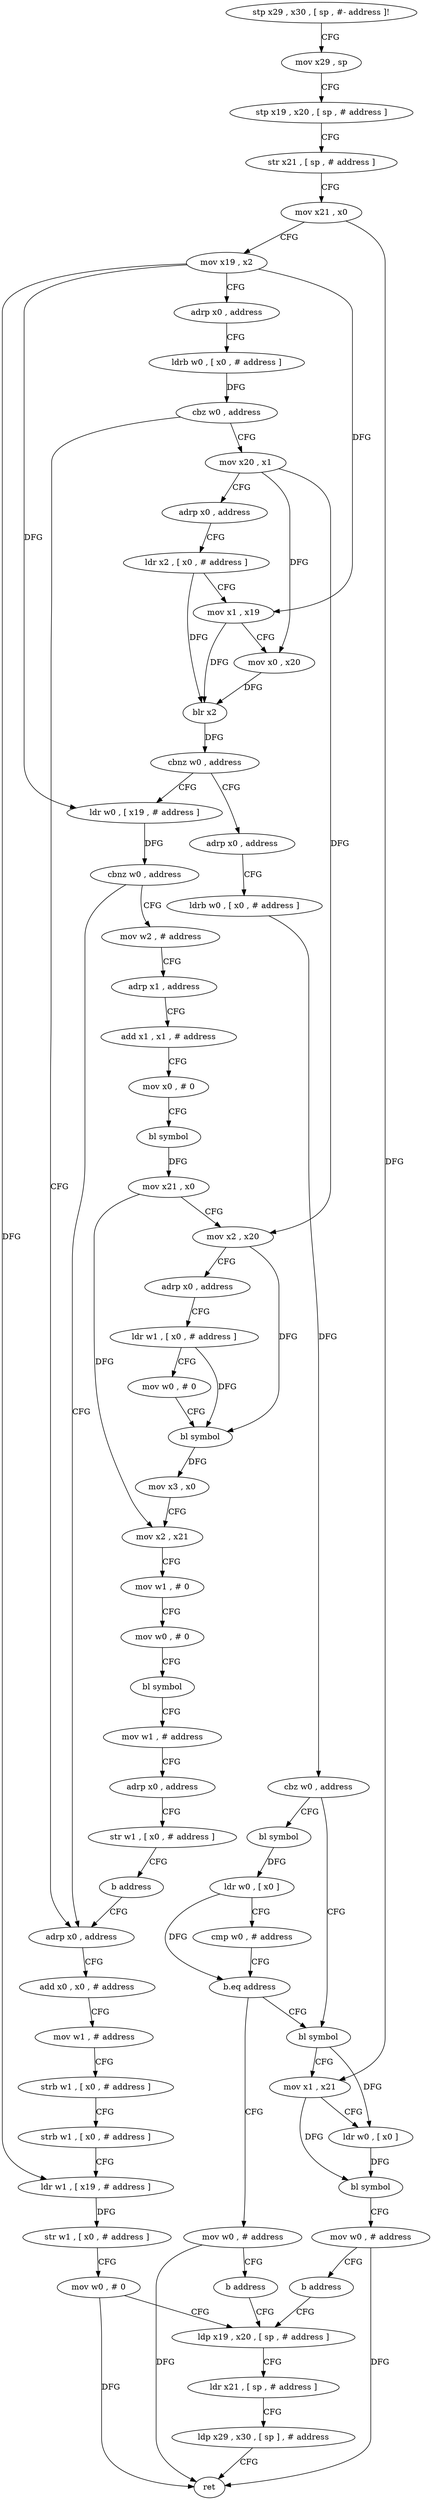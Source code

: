 digraph "func" {
"4234144" [label = "stp x29 , x30 , [ sp , #- address ]!" ]
"4234148" [label = "mov x29 , sp" ]
"4234152" [label = "stp x19 , x20 , [ sp , # address ]" ]
"4234156" [label = "str x21 , [ sp , # address ]" ]
"4234160" [label = "mov x21 , x0" ]
"4234164" [label = "mov x19 , x2" ]
"4234168" [label = "adrp x0 , address" ]
"4234172" [label = "ldrb w0 , [ x0 , # address ]" ]
"4234176" [label = "cbz w0 , address" ]
"4234228" [label = "mov x20 , x1" ]
"4234180" [label = "adrp x0 , address" ]
"4234232" [label = "adrp x0 , address" ]
"4234236" [label = "ldr x2 , [ x0 , # address ]" ]
"4234240" [label = "mov x1 , x19" ]
"4234244" [label = "mov x0 , x20" ]
"4234248" [label = "blr x2" ]
"4234252" [label = "cbnz w0 , address" ]
"4234344" [label = "adrp x0 , address" ]
"4234256" [label = "ldr w0 , [ x19 , # address ]" ]
"4234184" [label = "add x0 , x0 , # address" ]
"4234188" [label = "mov w1 , # address" ]
"4234192" [label = "strb w1 , [ x0 , # address ]" ]
"4234196" [label = "strb w1 , [ x0 , # address ]" ]
"4234200" [label = "ldr w1 , [ x19 , # address ]" ]
"4234204" [label = "str w1 , [ x0 , # address ]" ]
"4234208" [label = "mov w0 , # 0" ]
"4234212" [label = "ldp x19 , x20 , [ sp , # address ]" ]
"4234348" [label = "ldrb w0 , [ x0 , # address ]" ]
"4234352" [label = "cbz w0 , address" ]
"4234372" [label = "bl symbol" ]
"4234356" [label = "bl symbol" ]
"4234260" [label = "cbnz w0 , address" ]
"4234264" [label = "mov w2 , # address" ]
"4234376" [label = "mov x1 , x21" ]
"4234380" [label = "ldr w0 , [ x0 ]" ]
"4234384" [label = "bl symbol" ]
"4234388" [label = "mov w0 , # address" ]
"4234392" [label = "b address" ]
"4234360" [label = "ldr w0 , [ x0 ]" ]
"4234364" [label = "cmp w0 , # address" ]
"4234368" [label = "b.eq address" ]
"4234396" [label = "mov w0 , # address" ]
"4234268" [label = "adrp x1 , address" ]
"4234272" [label = "add x1 , x1 , # address" ]
"4234276" [label = "mov x0 , # 0" ]
"4234280" [label = "bl symbol" ]
"4234284" [label = "mov x21 , x0" ]
"4234288" [label = "mov x2 , x20" ]
"4234292" [label = "adrp x0 , address" ]
"4234296" [label = "ldr w1 , [ x0 , # address ]" ]
"4234300" [label = "mov w0 , # 0" ]
"4234304" [label = "bl symbol" ]
"4234308" [label = "mov x3 , x0" ]
"4234312" [label = "mov x2 , x21" ]
"4234316" [label = "mov w1 , # 0" ]
"4234320" [label = "mov w0 , # 0" ]
"4234324" [label = "bl symbol" ]
"4234328" [label = "mov w1 , # address" ]
"4234332" [label = "adrp x0 , address" ]
"4234336" [label = "str w1 , [ x0 , # address ]" ]
"4234340" [label = "b address" ]
"4234216" [label = "ldr x21 , [ sp , # address ]" ]
"4234220" [label = "ldp x29 , x30 , [ sp ] , # address" ]
"4234224" [label = "ret" ]
"4234400" [label = "b address" ]
"4234144" -> "4234148" [ label = "CFG" ]
"4234148" -> "4234152" [ label = "CFG" ]
"4234152" -> "4234156" [ label = "CFG" ]
"4234156" -> "4234160" [ label = "CFG" ]
"4234160" -> "4234164" [ label = "CFG" ]
"4234160" -> "4234376" [ label = "DFG" ]
"4234164" -> "4234168" [ label = "CFG" ]
"4234164" -> "4234240" [ label = "DFG" ]
"4234164" -> "4234200" [ label = "DFG" ]
"4234164" -> "4234256" [ label = "DFG" ]
"4234168" -> "4234172" [ label = "CFG" ]
"4234172" -> "4234176" [ label = "DFG" ]
"4234176" -> "4234228" [ label = "CFG" ]
"4234176" -> "4234180" [ label = "CFG" ]
"4234228" -> "4234232" [ label = "CFG" ]
"4234228" -> "4234244" [ label = "DFG" ]
"4234228" -> "4234288" [ label = "DFG" ]
"4234180" -> "4234184" [ label = "CFG" ]
"4234232" -> "4234236" [ label = "CFG" ]
"4234236" -> "4234240" [ label = "CFG" ]
"4234236" -> "4234248" [ label = "DFG" ]
"4234240" -> "4234244" [ label = "CFG" ]
"4234240" -> "4234248" [ label = "DFG" ]
"4234244" -> "4234248" [ label = "DFG" ]
"4234248" -> "4234252" [ label = "DFG" ]
"4234252" -> "4234344" [ label = "CFG" ]
"4234252" -> "4234256" [ label = "CFG" ]
"4234344" -> "4234348" [ label = "CFG" ]
"4234256" -> "4234260" [ label = "DFG" ]
"4234184" -> "4234188" [ label = "CFG" ]
"4234188" -> "4234192" [ label = "CFG" ]
"4234192" -> "4234196" [ label = "CFG" ]
"4234196" -> "4234200" [ label = "CFG" ]
"4234200" -> "4234204" [ label = "DFG" ]
"4234204" -> "4234208" [ label = "CFG" ]
"4234208" -> "4234212" [ label = "CFG" ]
"4234208" -> "4234224" [ label = "DFG" ]
"4234212" -> "4234216" [ label = "CFG" ]
"4234348" -> "4234352" [ label = "DFG" ]
"4234352" -> "4234372" [ label = "CFG" ]
"4234352" -> "4234356" [ label = "CFG" ]
"4234372" -> "4234376" [ label = "CFG" ]
"4234372" -> "4234380" [ label = "DFG" ]
"4234356" -> "4234360" [ label = "DFG" ]
"4234260" -> "4234180" [ label = "CFG" ]
"4234260" -> "4234264" [ label = "CFG" ]
"4234264" -> "4234268" [ label = "CFG" ]
"4234376" -> "4234380" [ label = "CFG" ]
"4234376" -> "4234384" [ label = "DFG" ]
"4234380" -> "4234384" [ label = "DFG" ]
"4234384" -> "4234388" [ label = "CFG" ]
"4234388" -> "4234392" [ label = "CFG" ]
"4234388" -> "4234224" [ label = "DFG" ]
"4234392" -> "4234212" [ label = "CFG" ]
"4234360" -> "4234364" [ label = "CFG" ]
"4234360" -> "4234368" [ label = "DFG" ]
"4234364" -> "4234368" [ label = "CFG" ]
"4234368" -> "4234396" [ label = "CFG" ]
"4234368" -> "4234372" [ label = "CFG" ]
"4234396" -> "4234400" [ label = "CFG" ]
"4234396" -> "4234224" [ label = "DFG" ]
"4234268" -> "4234272" [ label = "CFG" ]
"4234272" -> "4234276" [ label = "CFG" ]
"4234276" -> "4234280" [ label = "CFG" ]
"4234280" -> "4234284" [ label = "DFG" ]
"4234284" -> "4234288" [ label = "CFG" ]
"4234284" -> "4234312" [ label = "DFG" ]
"4234288" -> "4234292" [ label = "CFG" ]
"4234288" -> "4234304" [ label = "DFG" ]
"4234292" -> "4234296" [ label = "CFG" ]
"4234296" -> "4234300" [ label = "CFG" ]
"4234296" -> "4234304" [ label = "DFG" ]
"4234300" -> "4234304" [ label = "CFG" ]
"4234304" -> "4234308" [ label = "DFG" ]
"4234308" -> "4234312" [ label = "CFG" ]
"4234312" -> "4234316" [ label = "CFG" ]
"4234316" -> "4234320" [ label = "CFG" ]
"4234320" -> "4234324" [ label = "CFG" ]
"4234324" -> "4234328" [ label = "CFG" ]
"4234328" -> "4234332" [ label = "CFG" ]
"4234332" -> "4234336" [ label = "CFG" ]
"4234336" -> "4234340" [ label = "CFG" ]
"4234340" -> "4234180" [ label = "CFG" ]
"4234216" -> "4234220" [ label = "CFG" ]
"4234220" -> "4234224" [ label = "CFG" ]
"4234400" -> "4234212" [ label = "CFG" ]
}
